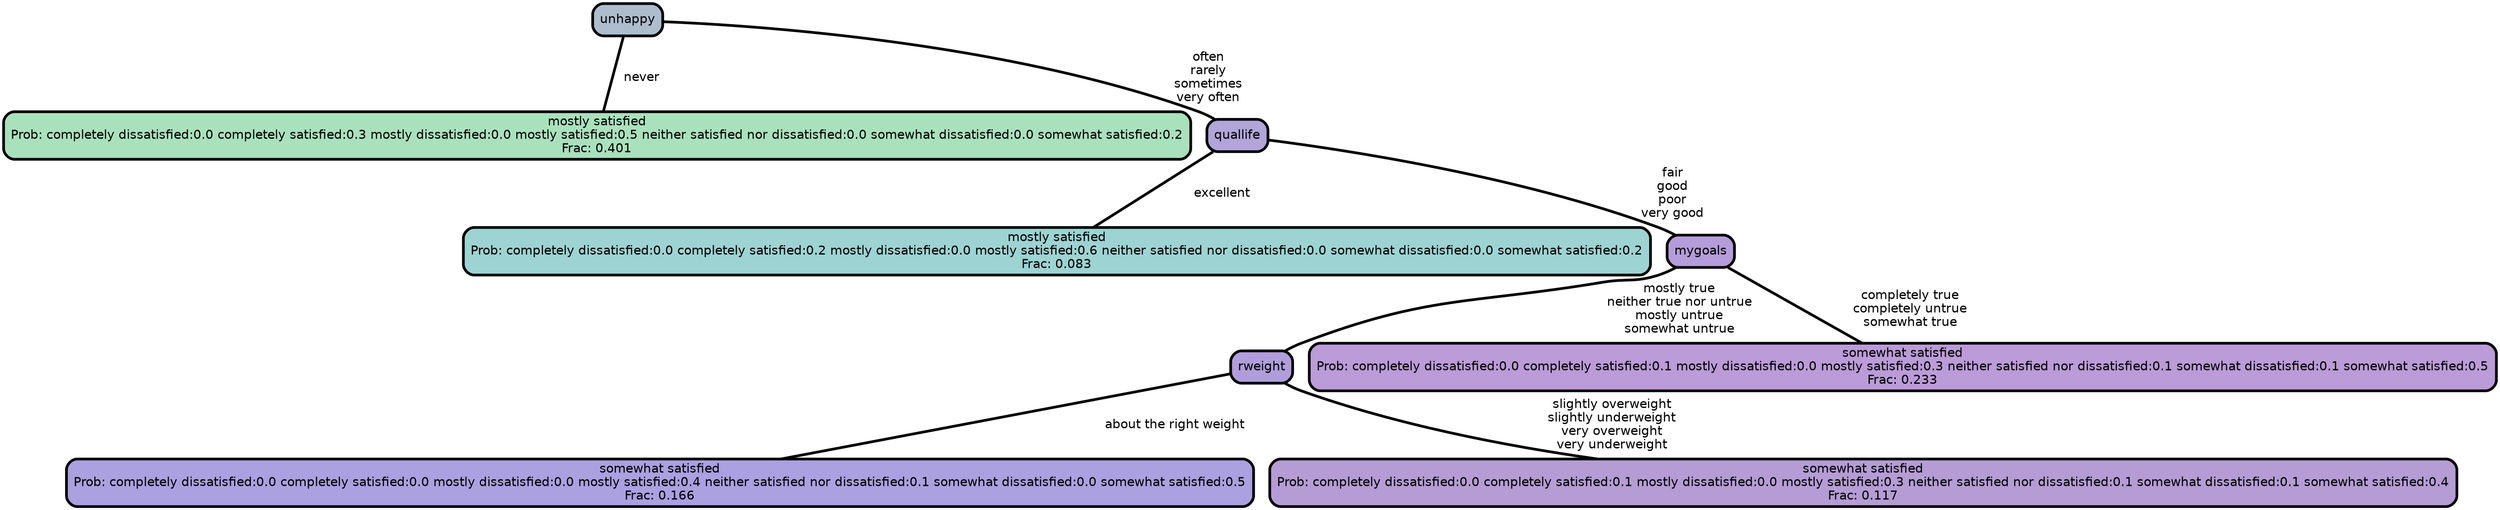 graph Tree {
node [shape=box, style="filled, rounded",color="black",penwidth="3",fontcolor="black",                 fontname=helvetica] ;
graph [ranksep="0 equally", splines=straight,                 bgcolor=transparent, dpi=200] ;
edge [fontname=helvetica, color=black] ;
0 [label="mostly satisfied
Prob: completely dissatisfied:0.0 completely satisfied:0.3 mostly dissatisfied:0.0 mostly satisfied:0.5 neither satisfied nor dissatisfied:0.0 somewhat dissatisfied:0.0 somewhat satisfied:0.2
Frac: 0.401", fillcolor="#aae1bd"] ;
1 [label="unhappy", fillcolor="#aebdce"] ;
2 [label="mostly satisfied
Prob: completely dissatisfied:0.0 completely satisfied:0.2 mostly dissatisfied:0.0 mostly satisfied:0.6 neither satisfied nor dissatisfied:0.0 somewhat dissatisfied:0.0 somewhat satisfied:0.2
Frac: 0.083", fillcolor="#9dd3d3"] ;
3 [label="quallife", fillcolor="#b1a5d9"] ;
4 [label="somewhat satisfied
Prob: completely dissatisfied:0.0 completely satisfied:0.0 mostly dissatisfied:0.0 mostly satisfied:0.4 neither satisfied nor dissatisfied:0.1 somewhat dissatisfied:0.0 somewhat satisfied:0.5
Frac: 0.166", fillcolor="#aba0e0"] ;
5 [label="rweight", fillcolor="#af9edb"] ;
6 [label="somewhat satisfied
Prob: completely dissatisfied:0.0 completely satisfied:0.1 mostly dissatisfied:0.0 mostly satisfied:0.3 neither satisfied nor dissatisfied:0.1 somewhat dissatisfied:0.1 somewhat satisfied:0.4
Frac: 0.117", fillcolor="#b59cd5"] ;
7 [label="mygoals", fillcolor="#b49dda"] ;
8 [label="somewhat satisfied
Prob: completely dissatisfied:0.0 completely satisfied:0.1 mostly dissatisfied:0.0 mostly satisfied:0.3 neither satisfied nor dissatisfied:0.1 somewhat dissatisfied:0.1 somewhat satisfied:0.5
Frac: 0.233", fillcolor="#bb9bd8"] ;
1 -- 0 [label=" never",penwidth=3] ;
1 -- 3 [label=" often\n rarely\n sometimes\n very often",penwidth=3] ;
3 -- 2 [label=" excellent",penwidth=3] ;
3 -- 7 [label=" fair\n good\n poor\n very good",penwidth=3] ;
5 -- 4 [label=" about the right weight",penwidth=3] ;
5 -- 6 [label=" slightly overweight\n slightly underweight\n very overweight\n very underweight",penwidth=3] ;
7 -- 5 [label=" mostly true\n neither true nor untrue\n mostly untrue\n somewhat untrue",penwidth=3] ;
7 -- 8 [label=" completely true\n completely untrue\n somewhat true",penwidth=3] ;
{rank = same;}}